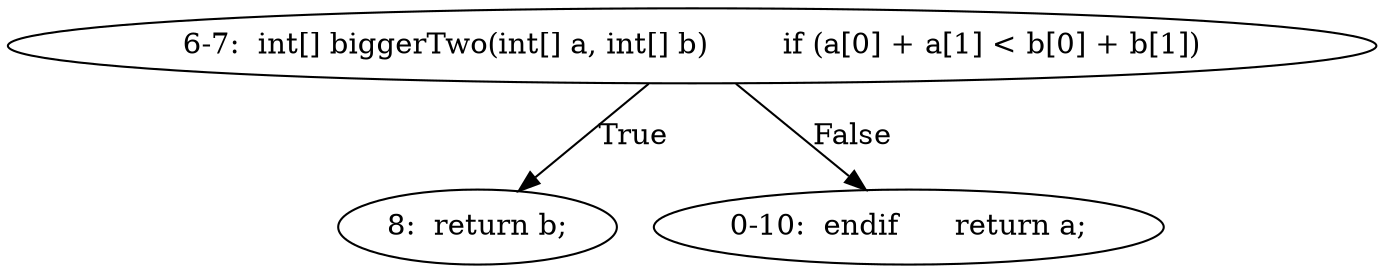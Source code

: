 digraph result_test { 
// graph-vertices
  a1  [label="6-7:  int[] biggerTwo(int[] a, int[] b)	if (a[0] + a[1] < b[0] + b[1])"]; 
  2  [label="8:  return b;"]; 
  a2  [label="0-10:  endif	return a;"]; 
// graph-edges
  a1 -> 2  [label="True"]; 
  a1 -> a2  [label="False"]; 
}
